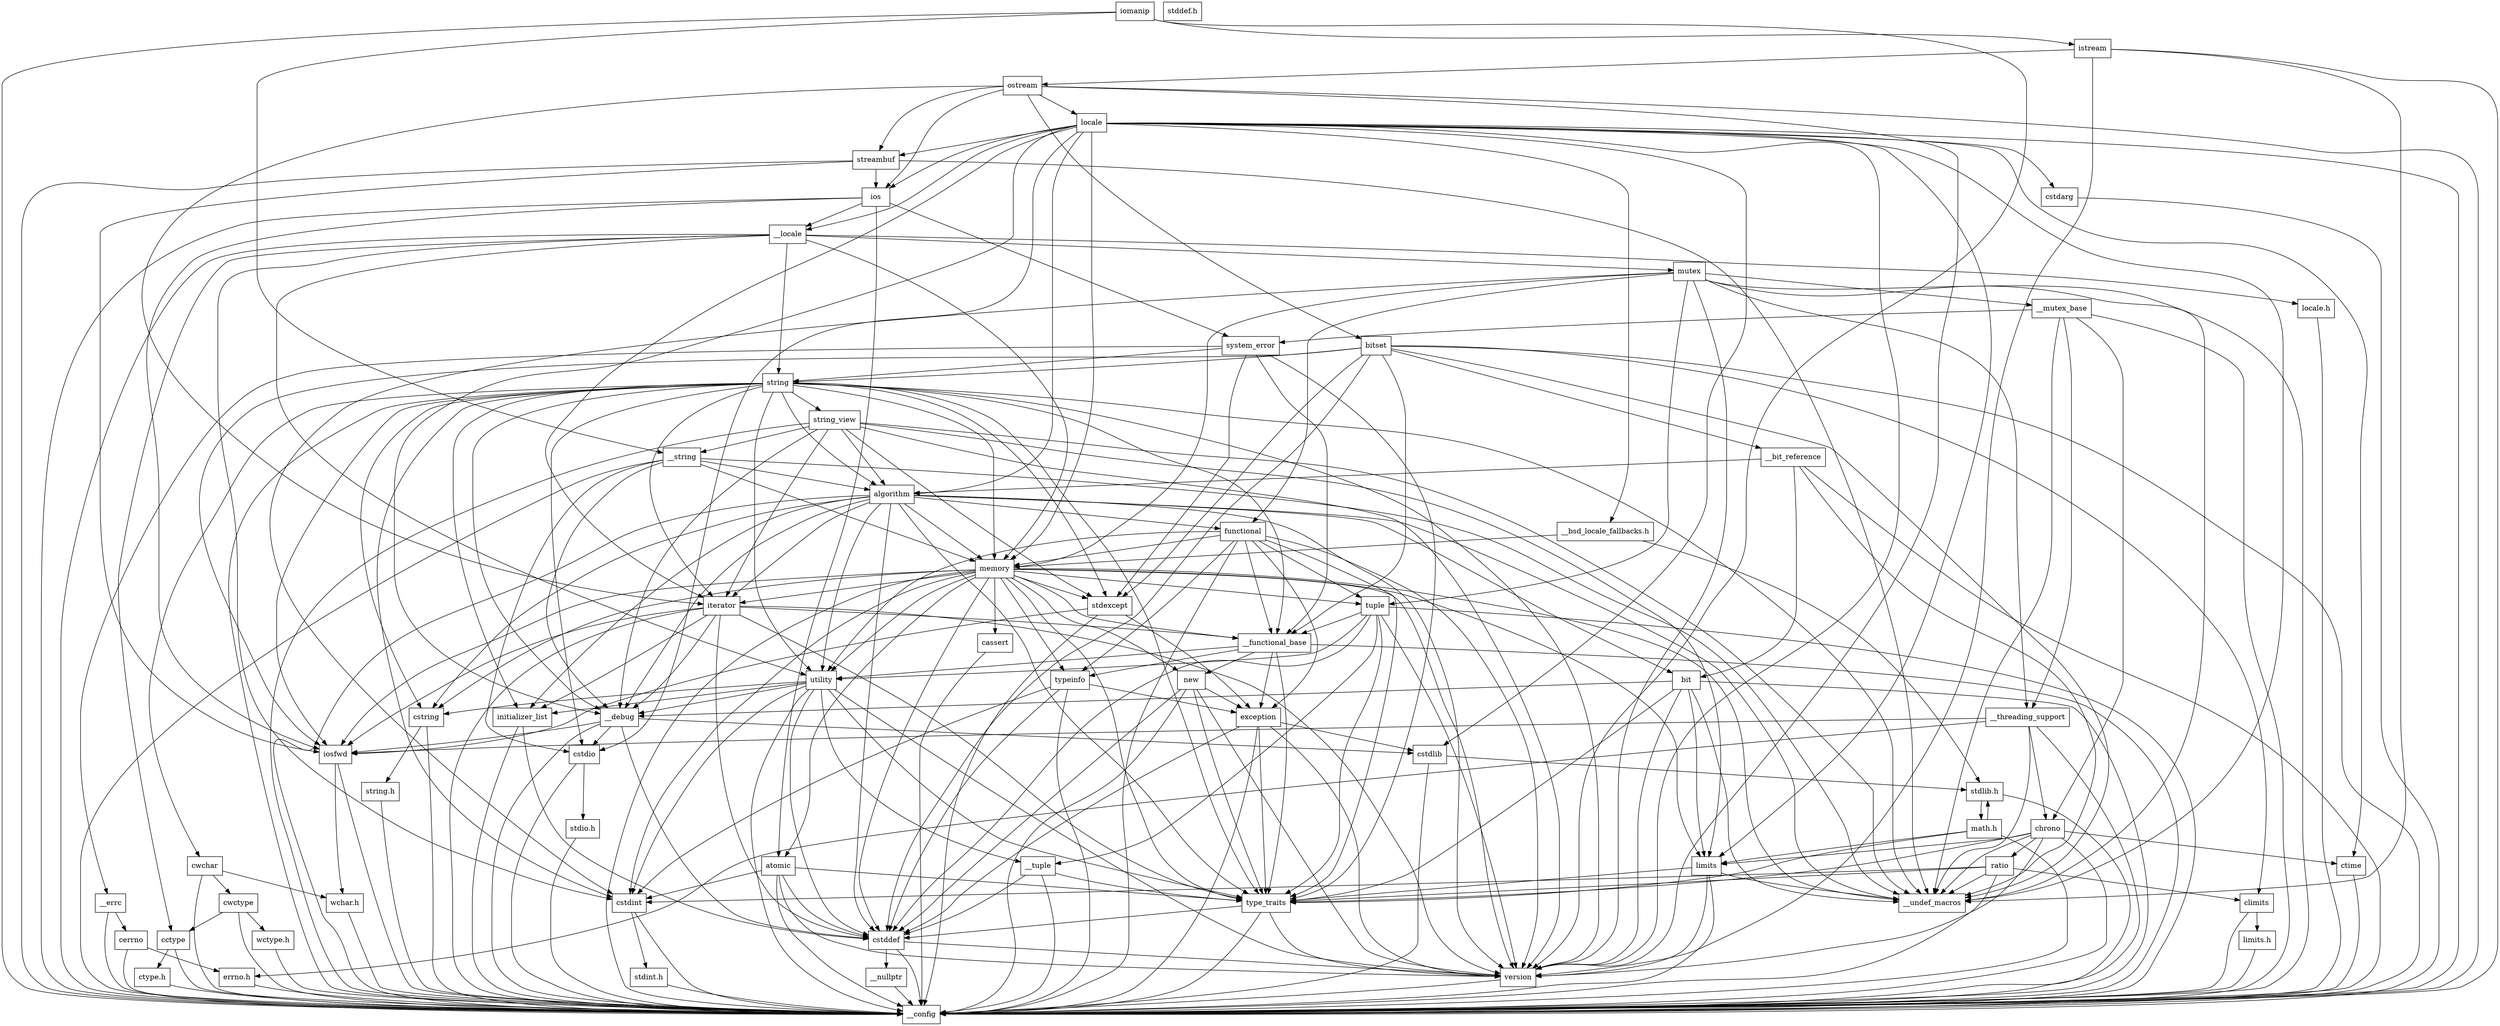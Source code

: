 digraph "dependencies" {
  header_1 [ shape="box", label="iomanip"];
  header_2 [ shape="box", label="__config"];
  header_11 [ shape="box", label="__string"];
  header_12 [ shape="box", label="algorithm"];
  header_13 [ shape="box", label="initializer_list"];
  header_14 [ shape="box", label="cstddef"];
  header_15 [ shape="box", label="version"];
  header_18 [ shape="box", label="__nullptr"];
  header_19 [ shape="box", label="type_traits"];
  header_20 [ shape="box", label="cstring"];
  header_21 [ shape="box", label="string.h"];
  header_24 [ shape="box", label="stddef.h"];
  header_28 [ shape="box", label="utility"];
  header_29 [ shape="box", label="__tuple"];
  header_30 [ shape="box", label="cstdint"];
  header_31 [ shape="box", label="stdint.h"];
  header_39 [ shape="box", label="__debug"];
  header_40 [ shape="box", label="iosfwd"];
  header_41 [ shape="box", label="wchar.h"];
  header_51 [ shape="box", label="cstdlib"];
  header_52 [ shape="box", label="stdlib.h"];
  header_77 [ shape="box", label="math.h"];
  header_89 [ shape="box", label="limits"];
  header_90 [ shape="box", label="__undef_macros"];
  header_91 [ shape="box", label="cstdio"];
  header_92 [ shape="box", label="stdio.h"];
  header_101 [ shape="box", label="memory"];
  header_102 [ shape="box", label="typeinfo"];
  header_103 [ shape="box", label="exception"];
  header_104 [ shape="box", label="new"];
  header_105 [ shape="box", label="iterator"];
  header_106 [ shape="box", label="__functional_base"];
  header_107 [ shape="box", label="tuple"];
  header_108 [ shape="box", label="stdexcept"];
  header_109 [ shape="box", label="cassert"];
  header_111 [ shape="box", label="atomic"];
  header_112 [ shape="box", label="functional"];
  header_113 [ shape="box", label="bit"];
  header_114 [ shape="box", label="istream"];
  header_115 [ shape="box", label="ostream"];
  header_116 [ shape="box", label="ios"];
  header_117 [ shape="box", label="__locale"];
  header_118 [ shape="box", label="string"];
  header_119 [ shape="box", label="string_view"];
  header_120 [ shape="box", label="cwchar"];
  header_121 [ shape="box", label="cwctype"];
  header_122 [ shape="box", label="cctype"];
  header_123 [ shape="box", label="ctype.h"];
  header_125 [ shape="box", label="wctype.h"];
  header_128 [ shape="box", label="mutex"];
  header_129 [ shape="box", label="__mutex_base"];
  header_130 [ shape="box", label="chrono"];
  header_131 [ shape="box", label="ctime"];
  header_137 [ shape="box", label="ratio"];
  header_138 [ shape="box", label="climits"];
  header_139 [ shape="box", label="limits.h"];
  header_148 [ shape="box", label="system_error"];
  header_149 [ shape="box", label="__errc"];
  header_150 [ shape="box", label="cerrno"];
  header_151 [ shape="box", label="errno.h"];
  header_159 [ shape="box", label="__threading_support"];
  header_165 [ shape="box", label="locale.h"];
  header_168 [ shape="box", label="streambuf"];
  header_169 [ shape="box", label="locale"];
  header_170 [ shape="box", label="cstdarg"];
  header_172 [ shape="box", label="__bsd_locale_fallbacks.h"];
  header_173 [ shape="box", label="bitset"];
  header_174 [ shape="box", label="__bit_reference"];
  header_14 -> header_2;
  header_14 -> header_15;
  header_14 -> header_18;
  header_109 -> header_2;
  header_108 -> header_2;
  header_108 -> header_103;
  header_108 -> header_40;
  header_104 -> header_2;
  header_104 -> header_103;
  header_104 -> header_19;
  header_104 -> header_14;
  header_104 -> header_15;
  header_31 -> header_2;
  header_125 -> header_2;
  header_150 -> header_2;
  header_150 -> header_151;
  header_52 -> header_2;
  header_52 -> header_77;
  header_11 -> header_2;
  header_11 -> header_12;
  header_11 -> header_91;
  header_11 -> header_101;
  header_11 -> header_39;
  header_11 -> header_90;
  header_30 -> header_2;
  header_30 -> header_31;
  header_102 -> header_2;
  header_102 -> header_103;
  header_102 -> header_14;
  header_102 -> header_30;
  header_128 -> header_2;
  header_128 -> header_129;
  header_128 -> header_30;
  header_128 -> header_112;
  header_128 -> header_101;
  header_128 -> header_107;
  header_128 -> header_15;
  header_128 -> header_159;
  header_128 -> header_90;
  header_105 -> header_2;
  header_105 -> header_40;
  header_105 -> header_106;
  header_105 -> header_19;
  header_105 -> header_14;
  header_105 -> header_13;
  header_105 -> header_15;
  header_105 -> header_39;
  header_101 -> header_2;
  header_101 -> header_19;
  header_101 -> header_102;
  header_101 -> header_14;
  header_101 -> header_30;
  header_101 -> header_104;
  header_101 -> header_28;
  header_101 -> header_89;
  header_101 -> header_105;
  header_101 -> header_106;
  header_101 -> header_40;
  header_101 -> header_107;
  header_101 -> header_108;
  header_101 -> header_20;
  header_101 -> header_109;
  header_101 -> header_111;
  header_101 -> header_15;
  header_101 -> header_90;
  header_21 -> header_2;
  header_169 -> header_2;
  header_169 -> header_117;
  header_169 -> header_39;
  header_169 -> header_12;
  header_169 -> header_101;
  header_169 -> header_116;
  header_169 -> header_168;
  header_169 -> header_105;
  header_169 -> header_89;
  header_169 -> header_15;
  header_169 -> header_170;
  header_169 -> header_51;
  header_169 -> header_131;
  header_169 -> header_91;
  header_169 -> header_172;
  header_169 -> header_90;
  header_115 -> header_2;
  header_115 -> header_116;
  header_115 -> header_168;
  header_115 -> header_169;
  header_115 -> header_105;
  header_115 -> header_173;
  header_115 -> header_15;
  header_165 -> header_2;
  header_92 -> header_2;
  header_113 -> header_2;
  header_113 -> header_89;
  header_113 -> header_19;
  header_113 -> header_15;
  header_113 -> header_39;
  header_113 -> header_90;
  header_123 -> header_2;
  header_111 -> header_2;
  header_111 -> header_14;
  header_111 -> header_30;
  header_111 -> header_19;
  header_111 -> header_15;
  header_151 -> header_2;
  header_40 -> header_2;
  header_40 -> header_41;
  header_1 -> header_2;
  header_1 -> header_11;
  header_1 -> header_114;
  header_1 -> header_15;
  header_20 -> header_2;
  header_20 -> header_21;
  header_91 -> header_2;
  header_91 -> header_92;
  header_106 -> header_2;
  header_106 -> header_19;
  header_106 -> header_102;
  header_106 -> header_103;
  header_106 -> header_104;
  header_106 -> header_28;
  header_172 -> header_52;
  header_172 -> header_101;
  header_39 -> header_2;
  header_39 -> header_40;
  header_39 -> header_51;
  header_39 -> header_91;
  header_39 -> header_14;
  header_116 -> header_2;
  header_116 -> header_40;
  header_116 -> header_117;
  header_116 -> header_148;
  header_116 -> header_111;
  header_149 -> header_2;
  header_149 -> header_150;
  header_173 -> header_2;
  header_173 -> header_174;
  header_173 -> header_14;
  header_173 -> header_138;
  header_173 -> header_118;
  header_173 -> header_108;
  header_173 -> header_40;
  header_173 -> header_106;
  header_173 -> header_90;
  header_120 -> header_2;
  header_120 -> header_121;
  header_120 -> header_41;
  header_114 -> header_2;
  header_114 -> header_15;
  header_114 -> header_115;
  header_114 -> header_90;
  header_121 -> header_2;
  header_121 -> header_122;
  header_121 -> header_125;
  header_28 -> header_2;
  header_28 -> header_29;
  header_28 -> header_19;
  header_28 -> header_13;
  header_28 -> header_14;
  header_28 -> header_20;
  header_28 -> header_30;
  header_28 -> header_15;
  header_28 -> header_39;
  header_159 -> header_2;
  header_159 -> header_130;
  header_159 -> header_40;
  header_159 -> header_151;
  header_159 -> header_90;
  header_118 -> header_2;
  header_118 -> header_119;
  header_118 -> header_40;
  header_118 -> header_20;
  header_118 -> header_91;
  header_118 -> header_120;
  header_118 -> header_12;
  header_118 -> header_105;
  header_118 -> header_28;
  header_118 -> header_101;
  header_118 -> header_108;
  header_118 -> header_19;
  header_118 -> header_13;
  header_118 -> header_106;
  header_118 -> header_15;
  header_118 -> header_30;
  header_118 -> header_39;
  header_118 -> header_90;
  header_107 -> header_2;
  header_107 -> header_29;
  header_107 -> header_14;
  header_107 -> header_19;
  header_107 -> header_106;
  header_107 -> header_28;
  header_107 -> header_15;
  header_174 -> header_2;
  header_174 -> header_113;
  header_174 -> header_12;
  header_174 -> header_90;
  header_103 -> header_2;
  header_103 -> header_14;
  header_103 -> header_51;
  header_103 -> header_19;
  header_103 -> header_15;
  header_18 -> header_2;
  header_89 -> header_2;
  header_89 -> header_19;
  header_89 -> header_90;
  header_89 -> header_15;
  header_77 -> header_2;
  header_77 -> header_52;
  header_77 -> header_19;
  header_77 -> header_89;
  header_19 -> header_2;
  header_19 -> header_14;
  header_19 -> header_15;
  header_148 -> header_149;
  header_148 -> header_19;
  header_148 -> header_108;
  header_148 -> header_106;
  header_148 -> header_118;
  header_122 -> header_2;
  header_122 -> header_123;
  header_12 -> header_2;
  header_12 -> header_13;
  header_12 -> header_19;
  header_12 -> header_20;
  header_12 -> header_28;
  header_12 -> header_101;
  header_12 -> header_112;
  header_12 -> header_105;
  header_12 -> header_14;
  header_12 -> header_113;
  header_12 -> header_15;
  header_12 -> header_39;
  header_12 -> header_90;
  header_131 -> header_2;
  header_15 -> header_2;
  header_29 -> header_2;
  header_29 -> header_14;
  header_29 -> header_19;
  header_51 -> header_2;
  header_51 -> header_52;
  header_41 -> header_2;
  header_137 -> header_2;
  header_137 -> header_30;
  header_137 -> header_138;
  header_137 -> header_19;
  header_137 -> header_90;
  header_119 -> header_2;
  header_119 -> header_11;
  header_119 -> header_12;
  header_119 -> header_105;
  header_119 -> header_89;
  header_119 -> header_108;
  header_119 -> header_15;
  header_119 -> header_39;
  header_119 -> header_90;
  header_168 -> header_2;
  header_168 -> header_40;
  header_168 -> header_116;
  header_168 -> header_90;
  header_129 -> header_2;
  header_129 -> header_130;
  header_129 -> header_148;
  header_129 -> header_159;
  header_129 -> header_90;
  header_117 -> header_2;
  header_117 -> header_118;
  header_117 -> header_101;
  header_117 -> header_28;
  header_117 -> header_128;
  header_117 -> header_30;
  header_117 -> header_122;
  header_117 -> header_165;
  header_138 -> header_2;
  header_138 -> header_139;
  header_130 -> header_2;
  header_130 -> header_131;
  header_130 -> header_19;
  header_130 -> header_137;
  header_130 -> header_89;
  header_130 -> header_15;
  header_130 -> header_90;
  header_170 -> header_2;
  header_112 -> header_2;
  header_112 -> header_19;
  header_112 -> header_102;
  header_112 -> header_103;
  header_112 -> header_101;
  header_112 -> header_107;
  header_112 -> header_28;
  header_112 -> header_15;
  header_112 -> header_106;
  header_139 -> header_2;
  header_13 -> header_2;
  header_13 -> header_14;
}